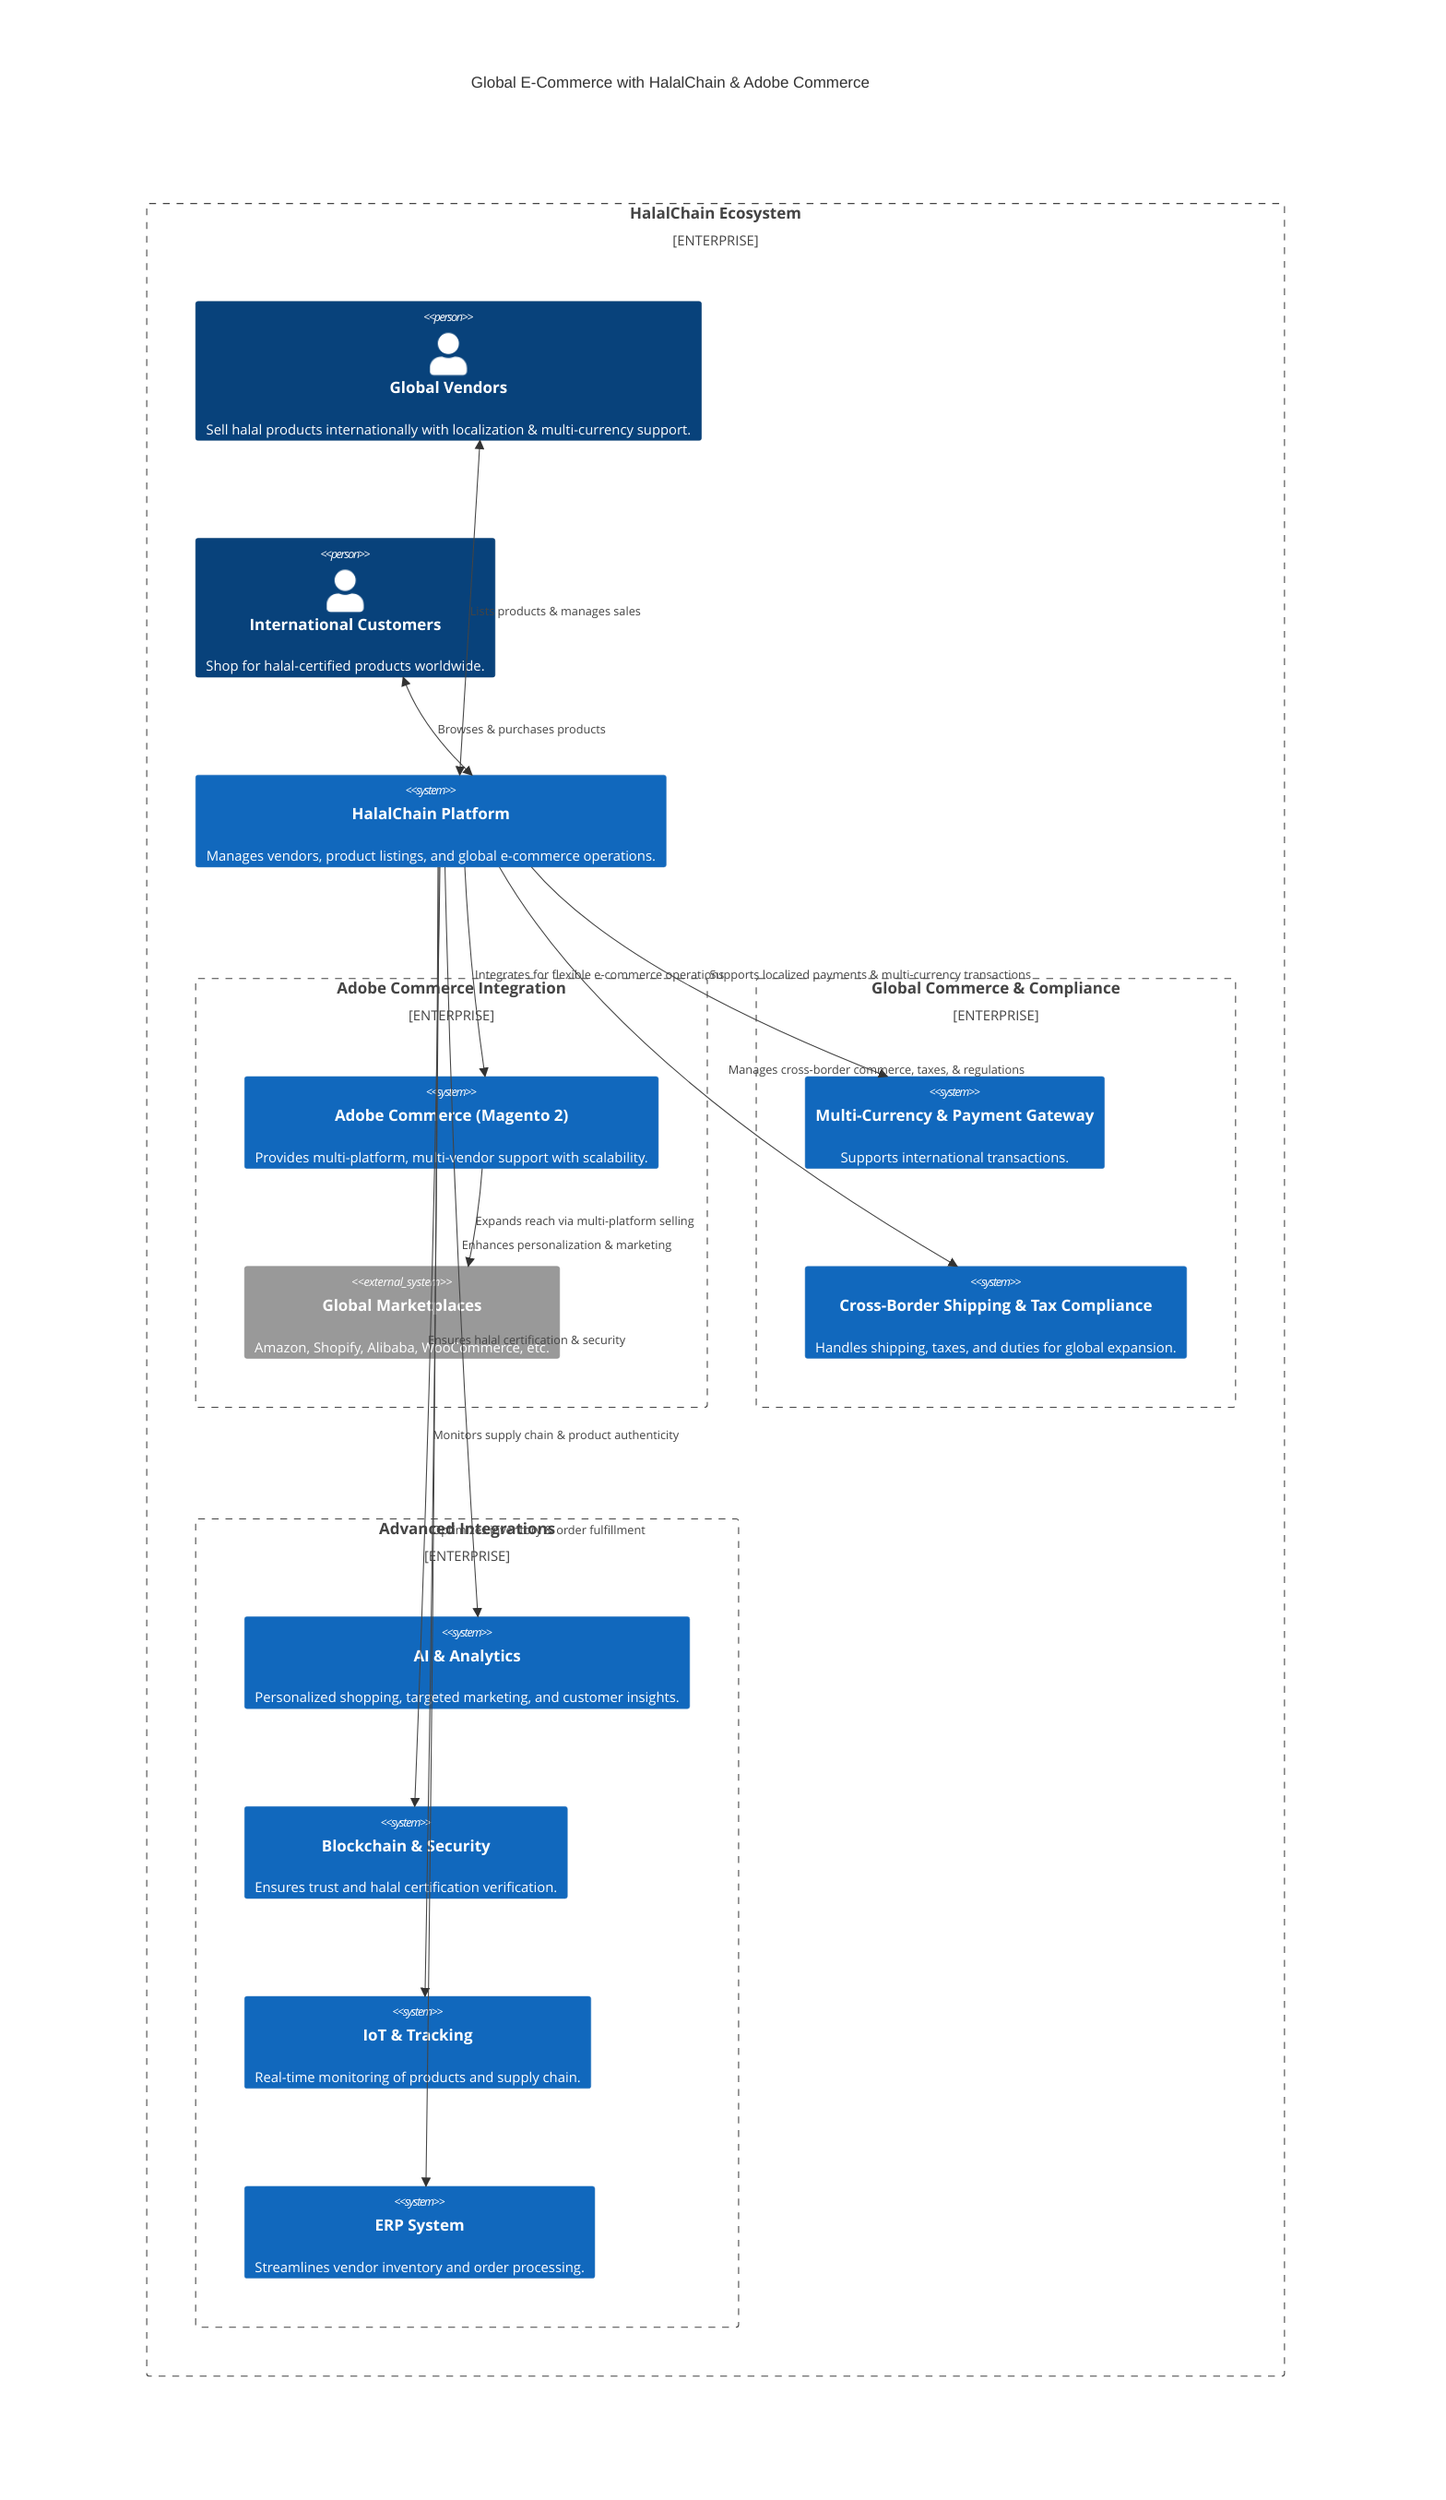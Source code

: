 C4Context
    title Global E-Commerce with HalalChain & Adobe Commerce
    
    Enterprise_Boundary(b0, "HalalChain Ecosystem") {
        
        Person(vendor, "Global Vendors", "Sell halal products internationally with localization & multi-currency support.")
        Person(customer, "International Customers", "Shop for halal-certified products worldwide.")

        System(halalchain, "HalalChain Platform", "Manages vendors, product listings, and global e-commerce operations.")

        Enterprise_Boundary(b1, "Adobe Commerce Integration") {
            System(adobe, "Adobe Commerce (Magento 2)", "Provides multi-platform, multi-vendor support with scalability.")
            System_Ext(marketplaces, "Global Marketplaces", "Amazon, Shopify, Alibaba, WooCommerce, etc.")
        }

        Enterprise_Boundary(b2, "Global Commerce & Compliance") {
            System(global_payments, "Multi-Currency & Payment Gateway", "Supports international transactions.")
            System(global_shipping, "Cross-Border Shipping & Tax Compliance", "Handles shipping, taxes, and duties for global expansion.")
        }

        Enterprise_Boundary(b3, "Advanced Integrations") {
            System(ai, "AI & Analytics", "Personalized shopping, targeted marketing, and customer insights.")
            System(blockchain, "Blockchain & Security", "Ensures trust and halal certification verification.")
            System(iot, "IoT & Tracking", "Real-time monitoring of products and supply chain.")
            System(erp, "ERP System", "Streamlines vendor inventory and order processing.")
        }
    }

    %% Relationships
    BiRel(vendor, halalchain, "Lists products & manages sales")
    BiRel(customer, halalchain, "Browses & purchases products")

    Rel(halalchain, adobe, "Integrates for flexible e-commerce operations")
    Rel(adobe, marketplaces, "Expands reach via multi-platform selling")

    Rel(halalchain, global_payments, "Supports localized payments & multi-currency transactions")
    Rel(halalchain, global_shipping, "Manages cross-border commerce, taxes, & regulations")

    Rel(halalchain, ai, "Enhances personalization & marketing")
    Rel(halalchain, blockchain, "Ensures halal certification & security")
    Rel(halalchain, iot, "Monitors supply chain & product authenticity")
    Rel(halalchain, erp, "Optimizes inventory & order fulfillment")

    %% Styling
    UpdateLayoutConfig($c4ShapeInRow="3", $c4BoundaryInRow="2")